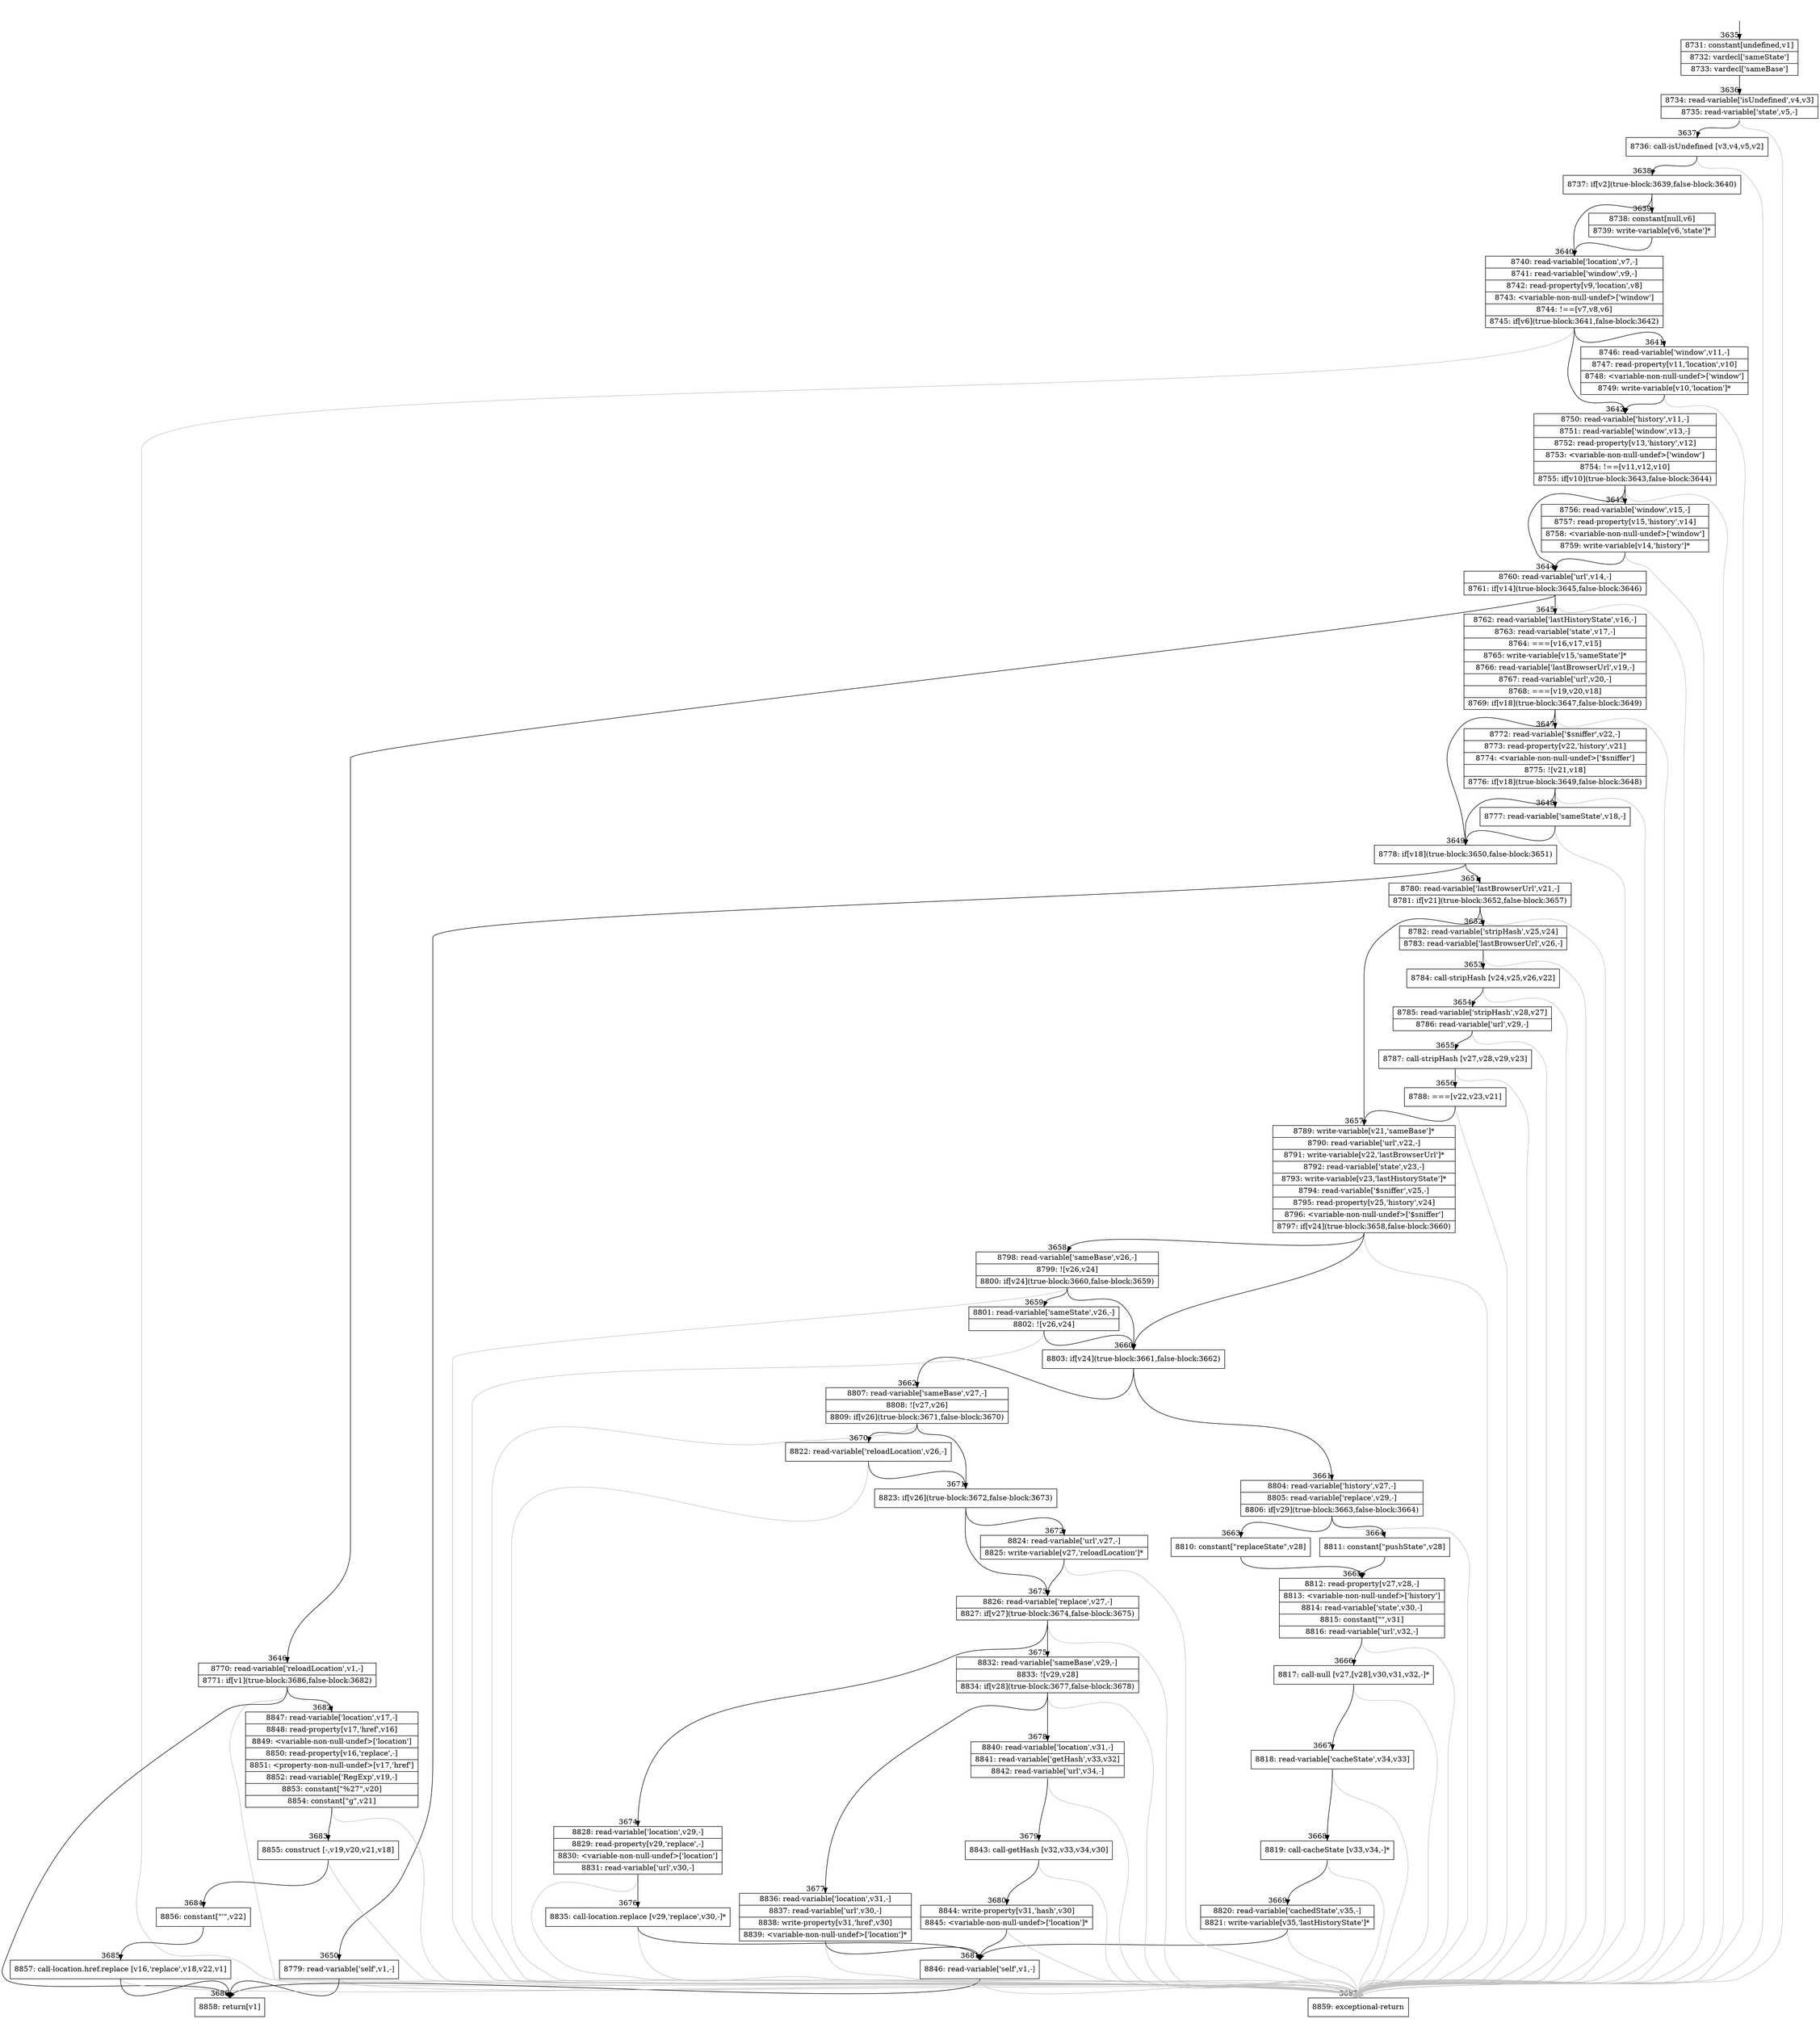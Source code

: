 digraph {
rankdir="TD"
BB_entry303[shape=none,label=""];
BB_entry303 -> BB3635 [tailport=s, headport=n, headlabel="    3635"]
BB3635 [shape=record label="{8731: constant[undefined,v1]|8732: vardecl['sameState']|8733: vardecl['sameBase']}" ] 
BB3635 -> BB3636 [tailport=s, headport=n, headlabel="      3636"]
BB3636 [shape=record label="{8734: read-variable['isUndefined',v4,v3]|8735: read-variable['state',v5,-]}" ] 
BB3636 -> BB3637 [tailport=s, headport=n, headlabel="      3637"]
BB3636 -> BB3687 [tailport=s, headport=n, color=gray, headlabel="      3687"]
BB3637 [shape=record label="{8736: call-isUndefined [v3,v4,v5,v2]}" ] 
BB3637 -> BB3638 [tailport=s, headport=n, headlabel="      3638"]
BB3637 -> BB3687 [tailport=s, headport=n, color=gray]
BB3638 [shape=record label="{8737: if[v2](true-block:3639,false-block:3640)}" ] 
BB3638 -> BB3639 [tailport=s, headport=n, headlabel="      3639"]
BB3638 -> BB3640 [tailport=s, headport=n, headlabel="      3640"]
BB3639 [shape=record label="{8738: constant[null,v6]|8739: write-variable[v6,'state']*}" ] 
BB3639 -> BB3640 [tailport=s, headport=n]
BB3640 [shape=record label="{8740: read-variable['location',v7,-]|8741: read-variable['window',v9,-]|8742: read-property[v9,'location',v8]|8743: \<variable-non-null-undef\>['window']|8744: !==[v7,v8,v6]|8745: if[v6](true-block:3641,false-block:3642)}" ] 
BB3640 -> BB3641 [tailport=s, headport=n, headlabel="      3641"]
BB3640 -> BB3642 [tailport=s, headport=n, headlabel="      3642"]
BB3640 -> BB3687 [tailport=s, headport=n, color=gray]
BB3641 [shape=record label="{8746: read-variable['window',v11,-]|8747: read-property[v11,'location',v10]|8748: \<variable-non-null-undef\>['window']|8749: write-variable[v10,'location']*}" ] 
BB3641 -> BB3642 [tailport=s, headport=n]
BB3641 -> BB3687 [tailport=s, headport=n, color=gray]
BB3642 [shape=record label="{8750: read-variable['history',v11,-]|8751: read-variable['window',v13,-]|8752: read-property[v13,'history',v12]|8753: \<variable-non-null-undef\>['window']|8754: !==[v11,v12,v10]|8755: if[v10](true-block:3643,false-block:3644)}" ] 
BB3642 -> BB3643 [tailport=s, headport=n, headlabel="      3643"]
BB3642 -> BB3644 [tailport=s, headport=n, headlabel="      3644"]
BB3642 -> BB3687 [tailport=s, headport=n, color=gray]
BB3643 [shape=record label="{8756: read-variable['window',v15,-]|8757: read-property[v15,'history',v14]|8758: \<variable-non-null-undef\>['window']|8759: write-variable[v14,'history']*}" ] 
BB3643 -> BB3644 [tailport=s, headport=n]
BB3643 -> BB3687 [tailport=s, headport=n, color=gray]
BB3644 [shape=record label="{8760: read-variable['url',v14,-]|8761: if[v14](true-block:3645,false-block:3646)}" ] 
BB3644 -> BB3645 [tailport=s, headport=n, headlabel="      3645"]
BB3644 -> BB3646 [tailport=s, headport=n, headlabel="      3646"]
BB3644 -> BB3687 [tailport=s, headport=n, color=gray]
BB3645 [shape=record label="{8762: read-variable['lastHistoryState',v16,-]|8763: read-variable['state',v17,-]|8764: ===[v16,v17,v15]|8765: write-variable[v15,'sameState']*|8766: read-variable['lastBrowserUrl',v19,-]|8767: read-variable['url',v20,-]|8768: ===[v19,v20,v18]|8769: if[v18](true-block:3647,false-block:3649)}" ] 
BB3645 -> BB3649 [tailport=s, headport=n, headlabel="      3649"]
BB3645 -> BB3647 [tailport=s, headport=n, headlabel="      3647"]
BB3645 -> BB3687 [tailport=s, headport=n, color=gray]
BB3646 [shape=record label="{8770: read-variable['reloadLocation',v1,-]|8771: if[v1](true-block:3686,false-block:3682)}" ] 
BB3646 -> BB3686 [tailport=s, headport=n, headlabel="      3686"]
BB3646 -> BB3682 [tailport=s, headport=n, headlabel="      3682"]
BB3646 -> BB3687 [tailport=s, headport=n, color=gray]
BB3647 [shape=record label="{8772: read-variable['$sniffer',v22,-]|8773: read-property[v22,'history',v21]|8774: \<variable-non-null-undef\>['$sniffer']|8775: ![v21,v18]|8776: if[v18](true-block:3649,false-block:3648)}" ] 
BB3647 -> BB3649 [tailport=s, headport=n]
BB3647 -> BB3648 [tailport=s, headport=n, headlabel="      3648"]
BB3647 -> BB3687 [tailport=s, headport=n, color=gray]
BB3648 [shape=record label="{8777: read-variable['sameState',v18,-]}" ] 
BB3648 -> BB3649 [tailport=s, headport=n]
BB3648 -> BB3687 [tailport=s, headport=n, color=gray]
BB3649 [shape=record label="{8778: if[v18](true-block:3650,false-block:3651)}" ] 
BB3649 -> BB3650 [tailport=s, headport=n, headlabel="      3650"]
BB3649 -> BB3651 [tailport=s, headport=n, headlabel="      3651"]
BB3650 [shape=record label="{8779: read-variable['self',v1,-]}" ] 
BB3650 -> BB3686 [tailport=s, headport=n]
BB3650 -> BB3687 [tailport=s, headport=n, color=gray]
BB3651 [shape=record label="{8780: read-variable['lastBrowserUrl',v21,-]|8781: if[v21](true-block:3652,false-block:3657)}" ] 
BB3651 -> BB3657 [tailport=s, headport=n, headlabel="      3657"]
BB3651 -> BB3652 [tailport=s, headport=n, headlabel="      3652"]
BB3651 -> BB3687 [tailport=s, headport=n, color=gray]
BB3652 [shape=record label="{8782: read-variable['stripHash',v25,v24]|8783: read-variable['lastBrowserUrl',v26,-]}" ] 
BB3652 -> BB3653 [tailport=s, headport=n, headlabel="      3653"]
BB3652 -> BB3687 [tailport=s, headport=n, color=gray]
BB3653 [shape=record label="{8784: call-stripHash [v24,v25,v26,v22]}" ] 
BB3653 -> BB3654 [tailport=s, headport=n, headlabel="      3654"]
BB3653 -> BB3687 [tailport=s, headport=n, color=gray]
BB3654 [shape=record label="{8785: read-variable['stripHash',v28,v27]|8786: read-variable['url',v29,-]}" ] 
BB3654 -> BB3655 [tailport=s, headport=n, headlabel="      3655"]
BB3654 -> BB3687 [tailport=s, headport=n, color=gray]
BB3655 [shape=record label="{8787: call-stripHash [v27,v28,v29,v23]}" ] 
BB3655 -> BB3656 [tailport=s, headport=n, headlabel="      3656"]
BB3655 -> BB3687 [tailport=s, headport=n, color=gray]
BB3656 [shape=record label="{8788: ===[v22,v23,v21]}" ] 
BB3656 -> BB3657 [tailport=s, headport=n]
BB3656 -> BB3687 [tailport=s, headport=n, color=gray]
BB3657 [shape=record label="{8789: write-variable[v21,'sameBase']*|8790: read-variable['url',v22,-]|8791: write-variable[v22,'lastBrowserUrl']*|8792: read-variable['state',v23,-]|8793: write-variable[v23,'lastHistoryState']*|8794: read-variable['$sniffer',v25,-]|8795: read-property[v25,'history',v24]|8796: \<variable-non-null-undef\>['$sniffer']|8797: if[v24](true-block:3658,false-block:3660)}" ] 
BB3657 -> BB3660 [tailport=s, headport=n, headlabel="      3660"]
BB3657 -> BB3658 [tailport=s, headport=n, headlabel="      3658"]
BB3657 -> BB3687 [tailport=s, headport=n, color=gray]
BB3658 [shape=record label="{8798: read-variable['sameBase',v26,-]|8799: ![v26,v24]|8800: if[v24](true-block:3660,false-block:3659)}" ] 
BB3658 -> BB3660 [tailport=s, headport=n]
BB3658 -> BB3659 [tailport=s, headport=n, headlabel="      3659"]
BB3658 -> BB3687 [tailport=s, headport=n, color=gray]
BB3659 [shape=record label="{8801: read-variable['sameState',v26,-]|8802: ![v26,v24]}" ] 
BB3659 -> BB3660 [tailport=s, headport=n]
BB3659 -> BB3687 [tailport=s, headport=n, color=gray]
BB3660 [shape=record label="{8803: if[v24](true-block:3661,false-block:3662)}" ] 
BB3660 -> BB3661 [tailport=s, headport=n, headlabel="      3661"]
BB3660 -> BB3662 [tailport=s, headport=n, headlabel="      3662"]
BB3661 [shape=record label="{8804: read-variable['history',v27,-]|8805: read-variable['replace',v29,-]|8806: if[v29](true-block:3663,false-block:3664)}" ] 
BB3661 -> BB3663 [tailport=s, headport=n, headlabel="      3663"]
BB3661 -> BB3664 [tailport=s, headport=n, headlabel="      3664"]
BB3661 -> BB3687 [tailport=s, headport=n, color=gray]
BB3662 [shape=record label="{8807: read-variable['sameBase',v27,-]|8808: ![v27,v26]|8809: if[v26](true-block:3671,false-block:3670)}" ] 
BB3662 -> BB3671 [tailport=s, headport=n, headlabel="      3671"]
BB3662 -> BB3670 [tailport=s, headport=n, headlabel="      3670"]
BB3662 -> BB3687 [tailport=s, headport=n, color=gray]
BB3663 [shape=record label="{8810: constant[\"replaceState\",v28]}" ] 
BB3663 -> BB3665 [tailport=s, headport=n, headlabel="      3665"]
BB3664 [shape=record label="{8811: constant[\"pushState\",v28]}" ] 
BB3664 -> BB3665 [tailport=s, headport=n]
BB3665 [shape=record label="{8812: read-property[v27,v28,-]|8813: \<variable-non-null-undef\>['history']|8814: read-variable['state',v30,-]|8815: constant[\"\",v31]|8816: read-variable['url',v32,-]}" ] 
BB3665 -> BB3666 [tailport=s, headport=n, headlabel="      3666"]
BB3665 -> BB3687 [tailport=s, headport=n, color=gray]
BB3666 [shape=record label="{8817: call-null [v27,[v28],v30,v31,v32,-]*}" ] 
BB3666 -> BB3667 [tailport=s, headport=n, headlabel="      3667"]
BB3666 -> BB3687 [tailport=s, headport=n, color=gray]
BB3667 [shape=record label="{8818: read-variable['cacheState',v34,v33]}" ] 
BB3667 -> BB3668 [tailport=s, headport=n, headlabel="      3668"]
BB3667 -> BB3687 [tailport=s, headport=n, color=gray]
BB3668 [shape=record label="{8819: call-cacheState [v33,v34,-]*}" ] 
BB3668 -> BB3669 [tailport=s, headport=n, headlabel="      3669"]
BB3668 -> BB3687 [tailport=s, headport=n, color=gray]
BB3669 [shape=record label="{8820: read-variable['cachedState',v35,-]|8821: write-variable[v35,'lastHistoryState']*}" ] 
BB3669 -> BB3681 [tailport=s, headport=n, headlabel="      3681"]
BB3669 -> BB3687 [tailport=s, headport=n, color=gray]
BB3670 [shape=record label="{8822: read-variable['reloadLocation',v26,-]}" ] 
BB3670 -> BB3671 [tailport=s, headport=n]
BB3670 -> BB3687 [tailport=s, headport=n, color=gray]
BB3671 [shape=record label="{8823: if[v26](true-block:3672,false-block:3673)}" ] 
BB3671 -> BB3672 [tailport=s, headport=n, headlabel="      3672"]
BB3671 -> BB3673 [tailport=s, headport=n, headlabel="      3673"]
BB3672 [shape=record label="{8824: read-variable['url',v27,-]|8825: write-variable[v27,'reloadLocation']*}" ] 
BB3672 -> BB3673 [tailport=s, headport=n]
BB3672 -> BB3687 [tailport=s, headport=n, color=gray]
BB3673 [shape=record label="{8826: read-variable['replace',v27,-]|8827: if[v27](true-block:3674,false-block:3675)}" ] 
BB3673 -> BB3674 [tailport=s, headport=n, headlabel="      3674"]
BB3673 -> BB3675 [tailport=s, headport=n, headlabel="      3675"]
BB3673 -> BB3687 [tailport=s, headport=n, color=gray]
BB3674 [shape=record label="{8828: read-variable['location',v29,-]|8829: read-property[v29,'replace',-]|8830: \<variable-non-null-undef\>['location']|8831: read-variable['url',v30,-]}" ] 
BB3674 -> BB3676 [tailport=s, headport=n, headlabel="      3676"]
BB3674 -> BB3687 [tailport=s, headport=n, color=gray]
BB3675 [shape=record label="{8832: read-variable['sameBase',v29,-]|8833: ![v29,v28]|8834: if[v28](true-block:3677,false-block:3678)}" ] 
BB3675 -> BB3677 [tailport=s, headport=n, headlabel="      3677"]
BB3675 -> BB3678 [tailport=s, headport=n, headlabel="      3678"]
BB3675 -> BB3687 [tailport=s, headport=n, color=gray]
BB3676 [shape=record label="{8835: call-location.replace [v29,'replace',v30,-]*}" ] 
BB3676 -> BB3681 [tailport=s, headport=n]
BB3676 -> BB3687 [tailport=s, headport=n, color=gray]
BB3677 [shape=record label="{8836: read-variable['location',v31,-]|8837: read-variable['url',v30,-]|8838: write-property[v31,'href',v30]|8839: \<variable-non-null-undef\>['location']*}" ] 
BB3677 -> BB3681 [tailport=s, headport=n]
BB3677 -> BB3687 [tailport=s, headport=n, color=gray]
BB3678 [shape=record label="{8840: read-variable['location',v31,-]|8841: read-variable['getHash',v33,v32]|8842: read-variable['url',v34,-]}" ] 
BB3678 -> BB3679 [tailport=s, headport=n, headlabel="      3679"]
BB3678 -> BB3687 [tailport=s, headport=n, color=gray]
BB3679 [shape=record label="{8843: call-getHash [v32,v33,v34,v30]}" ] 
BB3679 -> BB3680 [tailport=s, headport=n, headlabel="      3680"]
BB3679 -> BB3687 [tailport=s, headport=n, color=gray]
BB3680 [shape=record label="{8844: write-property[v31,'hash',v30]|8845: \<variable-non-null-undef\>['location']*}" ] 
BB3680 -> BB3681 [tailport=s, headport=n]
BB3680 -> BB3687 [tailport=s, headport=n, color=gray]
BB3681 [shape=record label="{8846: read-variable['self',v1,-]}" ] 
BB3681 -> BB3686 [tailport=s, headport=n]
BB3681 -> BB3687 [tailport=s, headport=n, color=gray]
BB3682 [shape=record label="{8847: read-variable['location',v17,-]|8848: read-property[v17,'href',v16]|8849: \<variable-non-null-undef\>['location']|8850: read-property[v16,'replace',-]|8851: \<property-non-null-undef\>[v17,'href']|8852: read-variable['RegExp',v19,-]|8853: constant[\"%27\",v20]|8854: constant[\"g\",v21]}" ] 
BB3682 -> BB3683 [tailport=s, headport=n, headlabel="      3683"]
BB3682 -> BB3687 [tailport=s, headport=n, color=gray]
BB3683 [shape=record label="{8855: construct [-,v19,v20,v21,v18]}" ] 
BB3683 -> BB3684 [tailport=s, headport=n, headlabel="      3684"]
BB3683 -> BB3687 [tailport=s, headport=n, color=gray]
BB3684 [shape=record label="{8856: constant[\"'\",v22]}" ] 
BB3684 -> BB3685 [tailport=s, headport=n, headlabel="      3685"]
BB3685 [shape=record label="{8857: call-location.href.replace [v16,'replace',v18,v22,v1]}" ] 
BB3685 -> BB3686 [tailport=s, headport=n]
BB3685 -> BB3687 [tailport=s, headport=n, color=gray]
BB3686 [shape=record label="{8858: return[v1]}" ] 
BB3687 [shape=record label="{8859: exceptional-return}" ] 
//#$~ 5514
}
